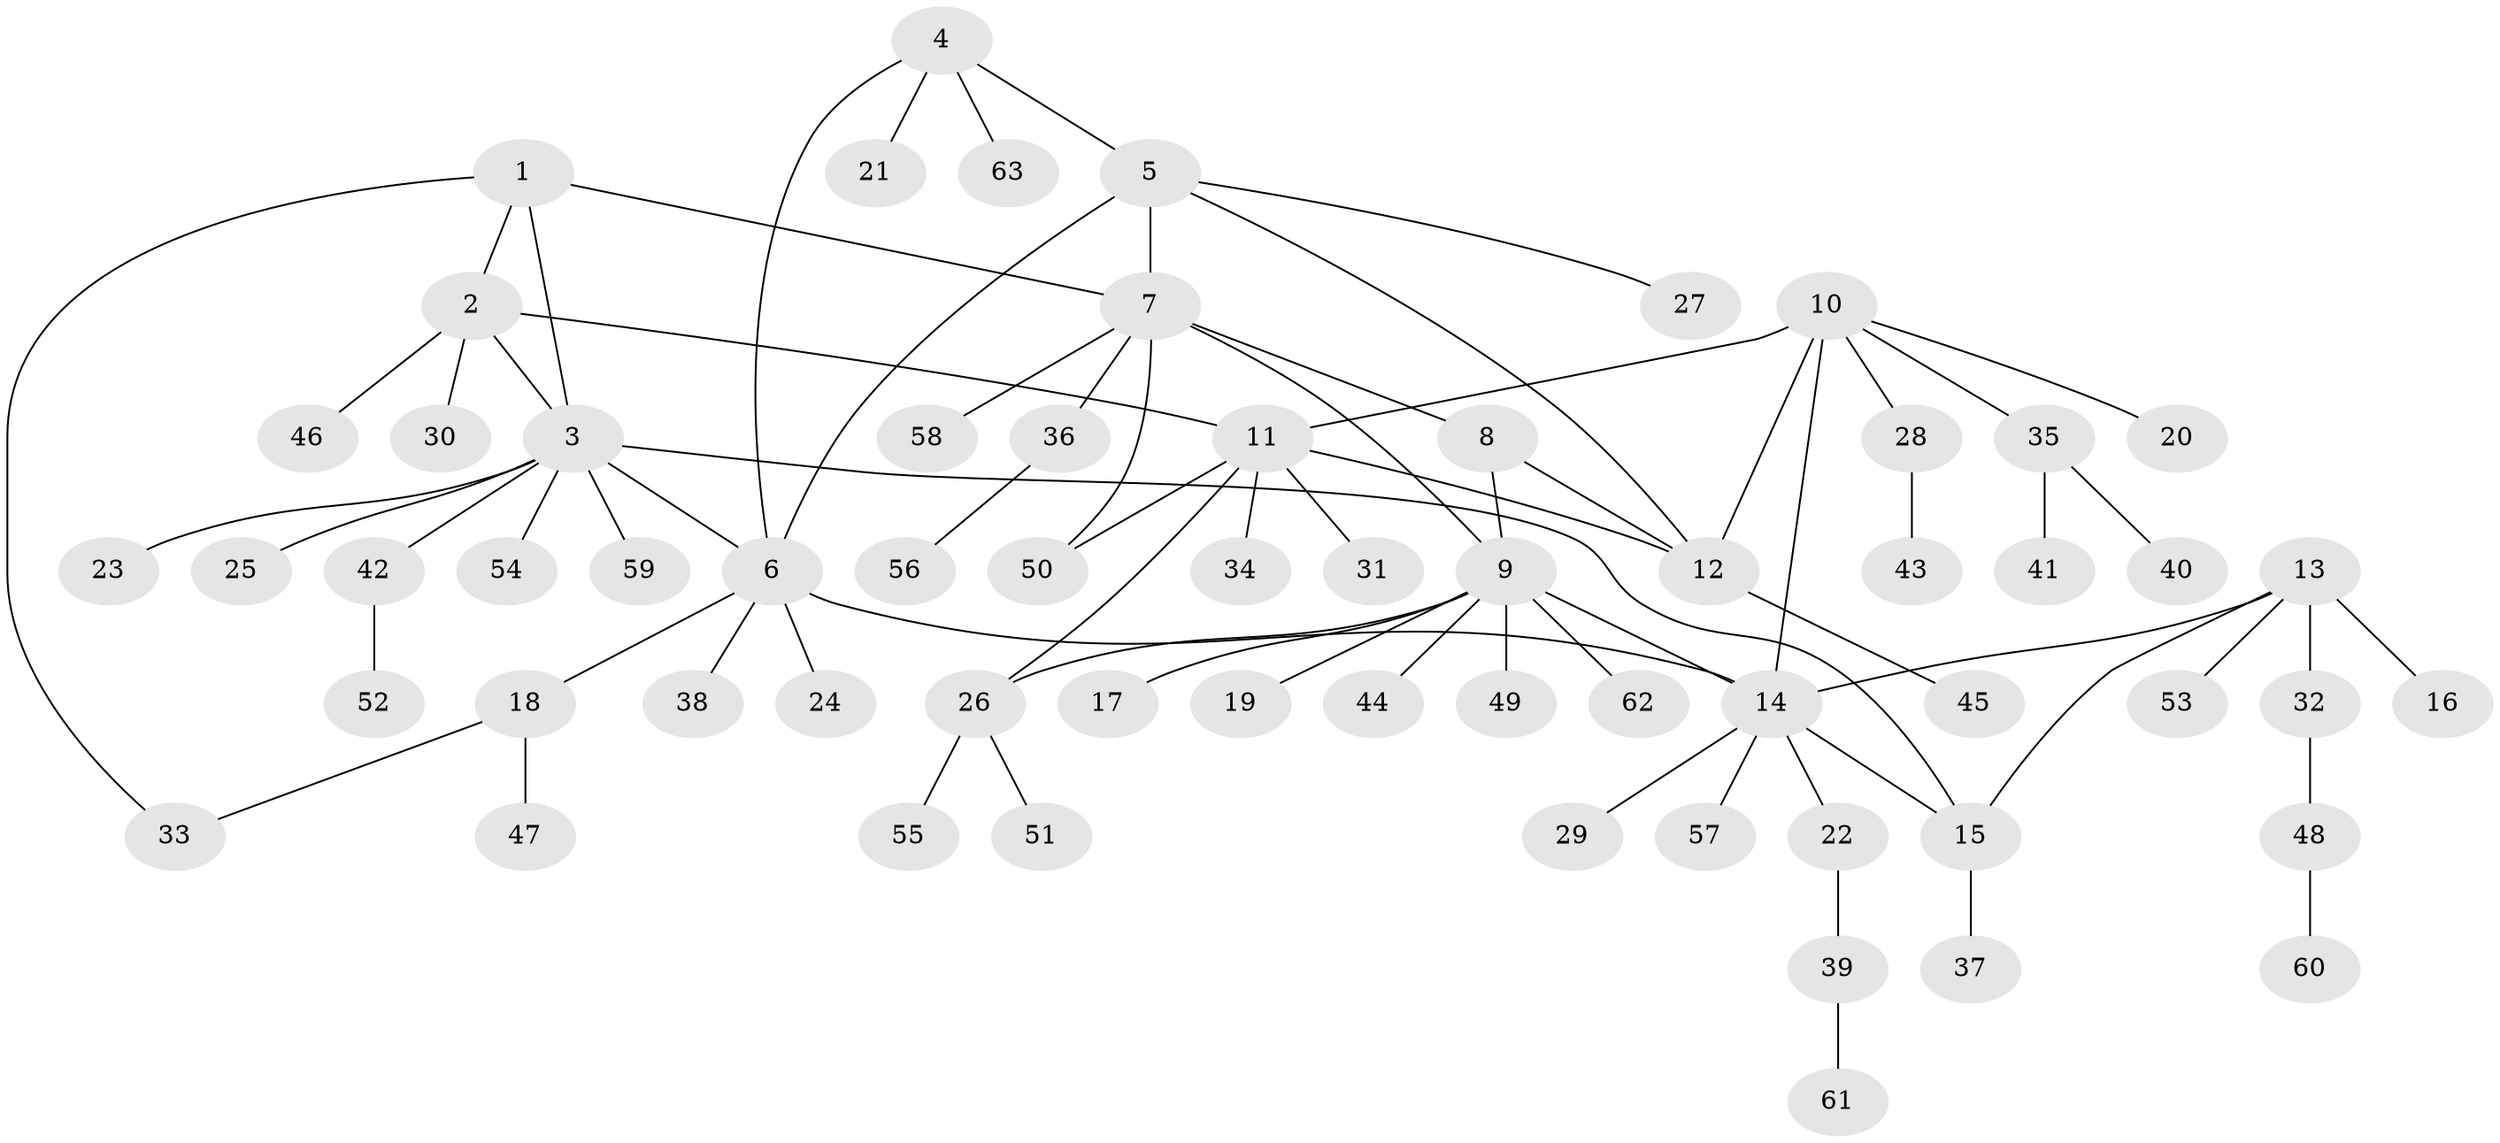 // Generated by graph-tools (version 1.1) at 2025/50/03/09/25 03:50:36]
// undirected, 63 vertices, 76 edges
graph export_dot {
graph [start="1"]
  node [color=gray90,style=filled];
  1;
  2;
  3;
  4;
  5;
  6;
  7;
  8;
  9;
  10;
  11;
  12;
  13;
  14;
  15;
  16;
  17;
  18;
  19;
  20;
  21;
  22;
  23;
  24;
  25;
  26;
  27;
  28;
  29;
  30;
  31;
  32;
  33;
  34;
  35;
  36;
  37;
  38;
  39;
  40;
  41;
  42;
  43;
  44;
  45;
  46;
  47;
  48;
  49;
  50;
  51;
  52;
  53;
  54;
  55;
  56;
  57;
  58;
  59;
  60;
  61;
  62;
  63;
  1 -- 2;
  1 -- 3;
  1 -- 7;
  1 -- 33;
  2 -- 3;
  2 -- 11;
  2 -- 30;
  2 -- 46;
  3 -- 6;
  3 -- 15;
  3 -- 23;
  3 -- 25;
  3 -- 42;
  3 -- 54;
  3 -- 59;
  4 -- 5;
  4 -- 6;
  4 -- 21;
  4 -- 63;
  5 -- 6;
  5 -- 7;
  5 -- 12;
  5 -- 27;
  6 -- 14;
  6 -- 18;
  6 -- 24;
  6 -- 38;
  7 -- 8;
  7 -- 9;
  7 -- 36;
  7 -- 50;
  7 -- 58;
  8 -- 9;
  8 -- 12;
  9 -- 14;
  9 -- 17;
  9 -- 19;
  9 -- 26;
  9 -- 44;
  9 -- 49;
  9 -- 62;
  10 -- 11;
  10 -- 12;
  10 -- 14;
  10 -- 20;
  10 -- 28;
  10 -- 35;
  11 -- 12;
  11 -- 26;
  11 -- 31;
  11 -- 34;
  11 -- 50;
  12 -- 45;
  13 -- 14;
  13 -- 15;
  13 -- 16;
  13 -- 32;
  13 -- 53;
  14 -- 15;
  14 -- 22;
  14 -- 29;
  14 -- 57;
  15 -- 37;
  18 -- 33;
  18 -- 47;
  22 -- 39;
  26 -- 51;
  26 -- 55;
  28 -- 43;
  32 -- 48;
  35 -- 40;
  35 -- 41;
  36 -- 56;
  39 -- 61;
  42 -- 52;
  48 -- 60;
}

